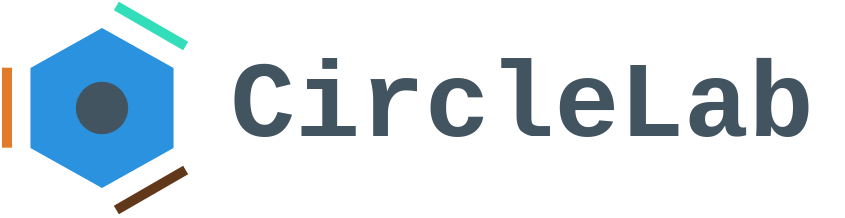 <mxfile version="24.7.8">
  <diagram name="Page-1" id="HcOTLmmNsfUf8rnWxVMz">
    <mxGraphModel dx="902" dy="523" grid="1" gridSize="10" guides="1" tooltips="1" connect="1" arrows="1" fold="1" page="1" pageScale="1" pageWidth="827" pageHeight="1169" math="1" shadow="0">
      <root>
        <mxCell id="0" />
        <mxCell id="1" parent="0" />
        <mxCell id="PHlTgSyBsirvF18YIG-R-6" value="" style="shape=hexagon;perimeter=hexagonPerimeter2;whiteSpace=wrap;html=1;fixedSize=1;rounded=0;rotation=0;direction=south;fillColor=#2B92E0;strokeColor=none;" parent="1" vertex="1">
          <mxGeometry x="344.225" y="240" width="71.55" height="80" as="geometry" />
        </mxCell>
        <mxCell id="PHlTgSyBsirvF18YIG-R-7" value="" style="ellipse;whiteSpace=wrap;html=1;aspect=fixed;fillColor=#435461;strokeColor=none;" parent="1" vertex="1">
          <mxGeometry x="366.9" y="266.9" width="26.2" height="26.2" as="geometry" />
        </mxCell>
        <mxCell id="xXBTyWHlVURf_2NoqHK3-7" value="" style="rounded=0;whiteSpace=wrap;html=1;strokeColor=none;fillColor=#E17A2A;" parent="1" vertex="1">
          <mxGeometry x="329.99" y="259.84" width="5" height="40" as="geometry" />
        </mxCell>
        <mxCell id="WiSLto_gjKmPits39EAg-2" value="" style="rounded=0;whiteSpace=wrap;html=1;strokeColor=none;fillColor=#31DEB9;rotation=120;" vertex="1" parent="1">
          <mxGeometry x="402" y="219" width="5" height="40" as="geometry" />
        </mxCell>
        <mxCell id="WiSLto_gjKmPits39EAg-3" value="" style="rounded=0;whiteSpace=wrap;html=1;strokeColor=none;fillColor=#613819;rotation=60;" vertex="1" parent="1">
          <mxGeometry x="402" y="301" width="5" height="40" as="geometry" />
        </mxCell>
        <mxCell id="WiSLto_gjKmPits39EAg-4" value="&lt;font color=&quot;#435461&quot; size=&quot;1&quot; style=&quot;&quot; face=&quot;Courier New&quot;&gt;&lt;b style=&quot;font-size: 54px;&quot;&gt;CircleLab&lt;/b&gt;&lt;/font&gt;" style="text;html=1;align=center;verticalAlign=middle;whiteSpace=wrap;rounded=0;" vertex="1" parent="1">
          <mxGeometry x="430" y="226" width="320" height="107.67" as="geometry" />
        </mxCell>
      </root>
    </mxGraphModel>
  </diagram>
</mxfile>

